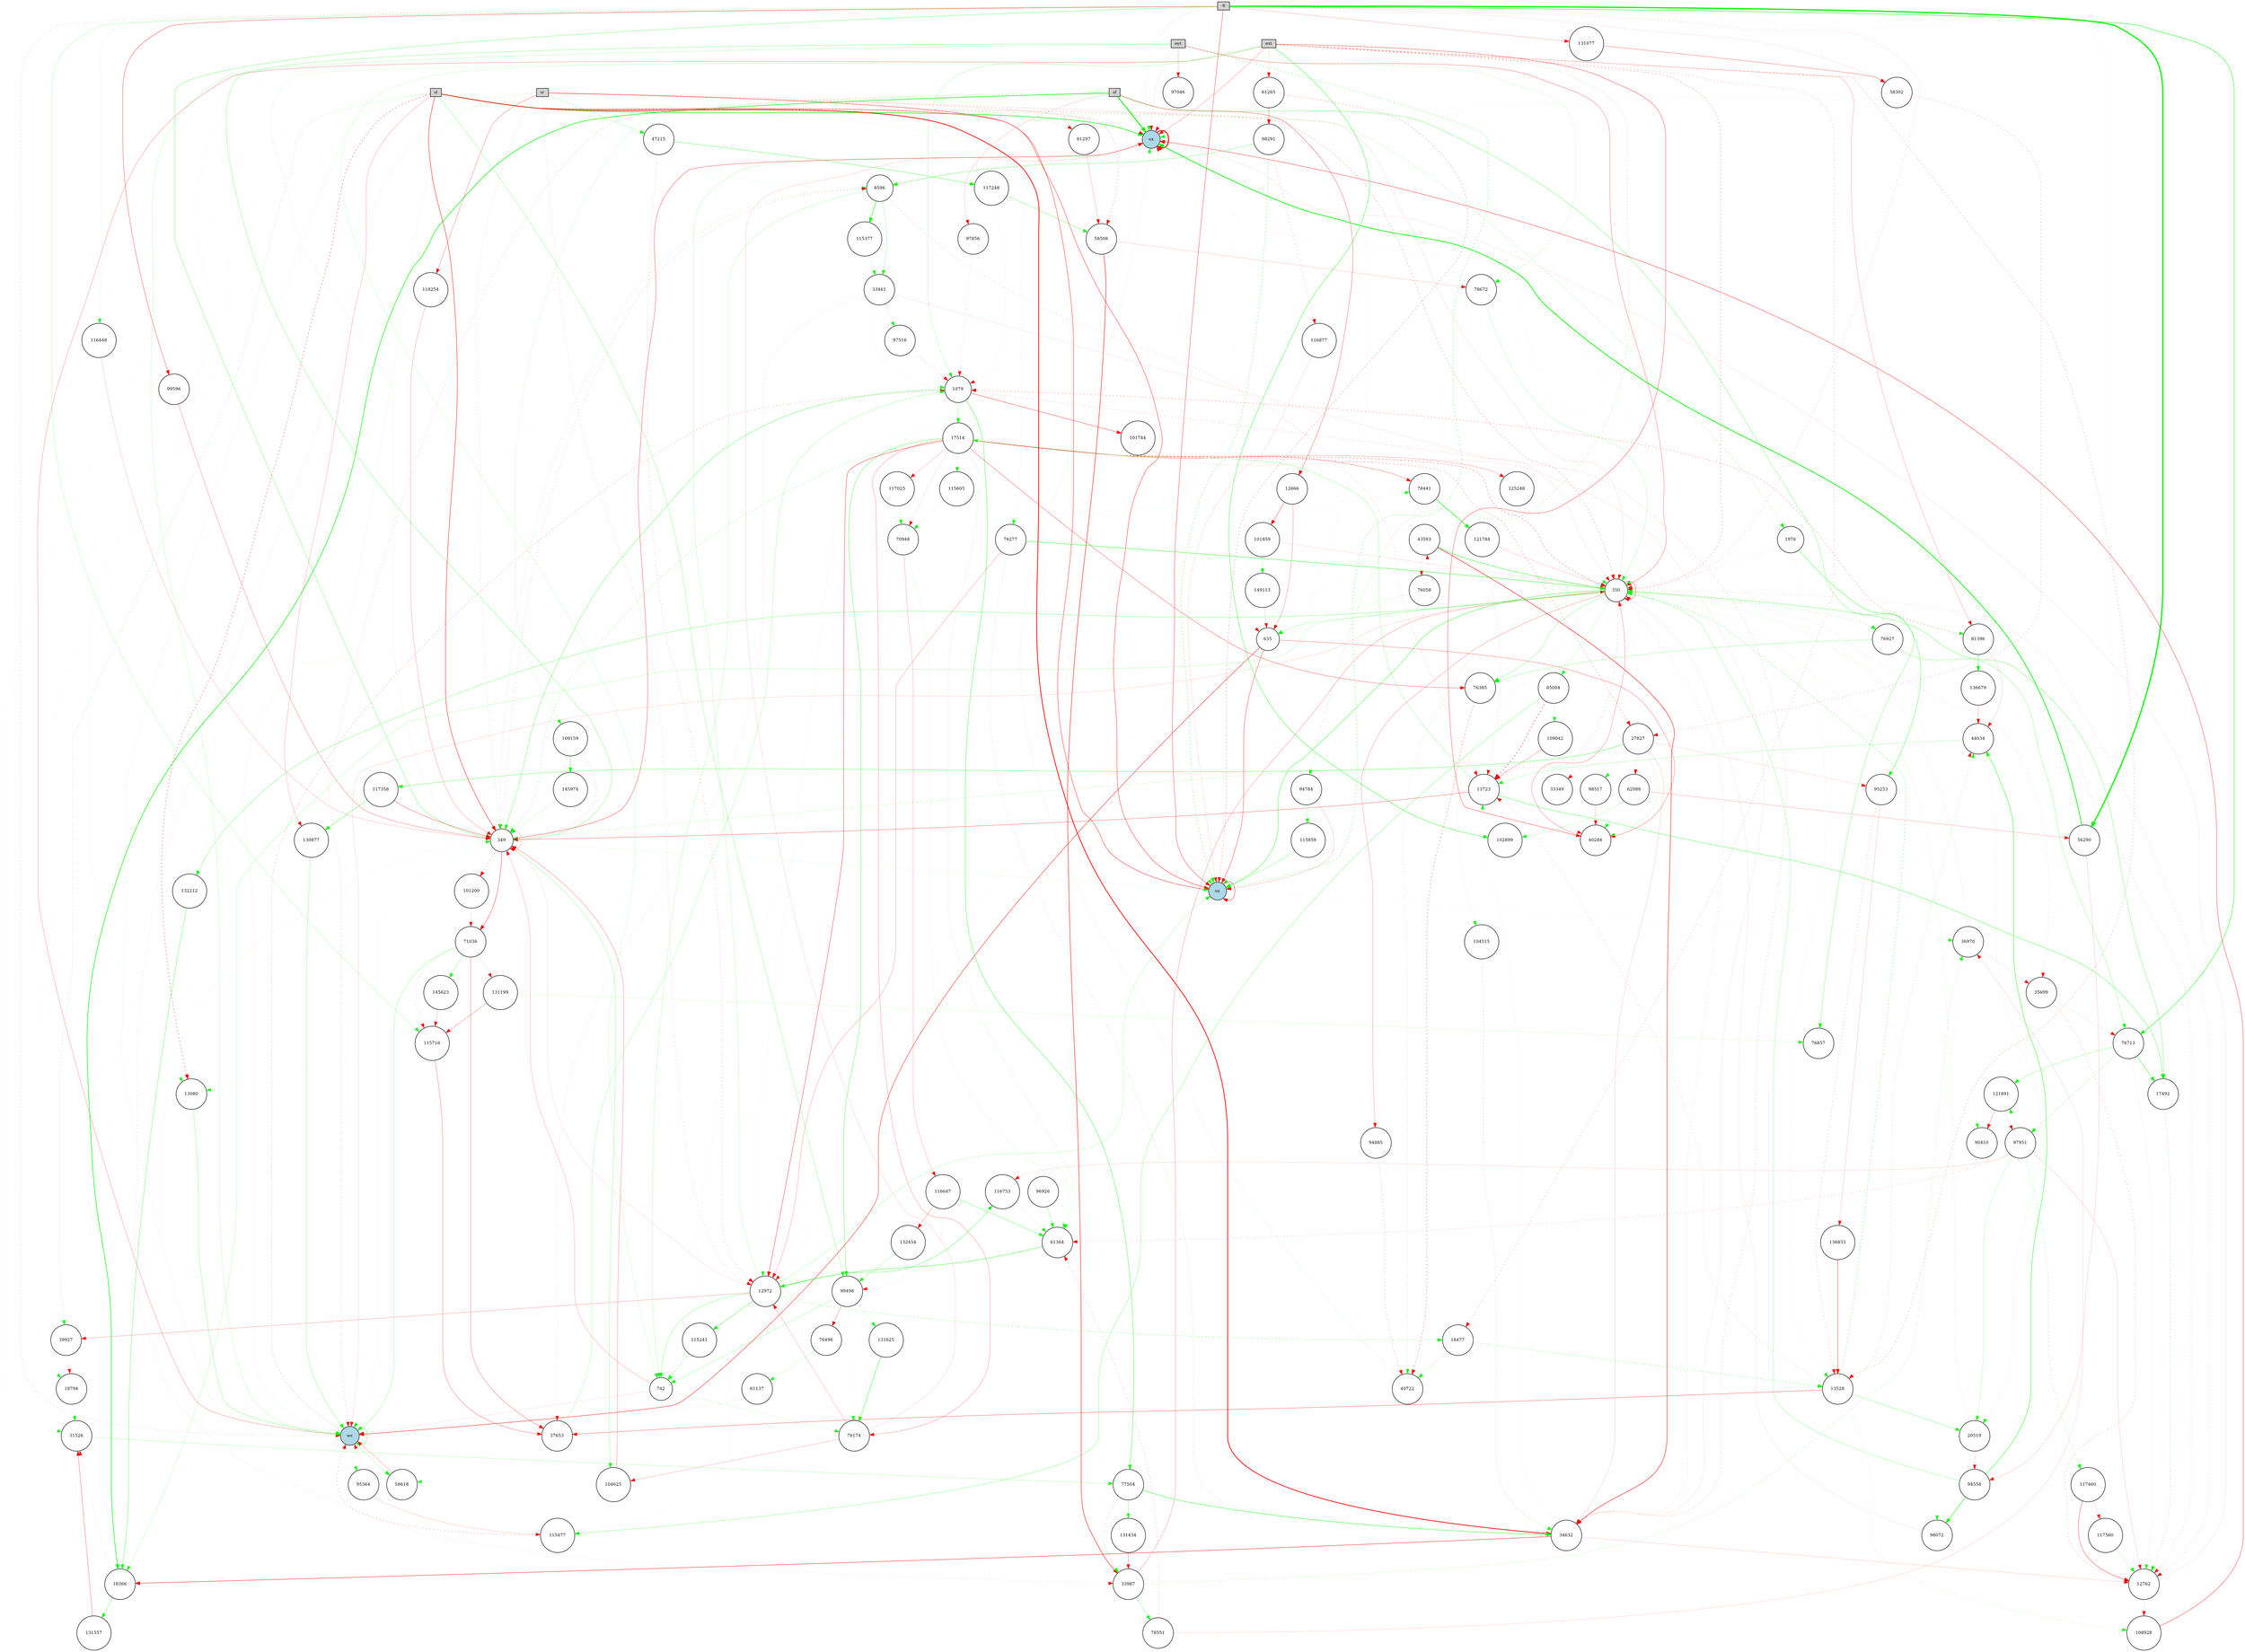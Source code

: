 digraph {
	node [fontsize=9 height=0.2 shape=circle width=0.2]
	ext [fillcolor=lightgray shape=box style=filled]
	eyt [fillcolor=lightgray shape=box style=filled]
	sf [fillcolor=lightgray shape=box style=filled]
	sl [fillcolor=lightgray shape=box style=filled]
	sr [fillcolor=lightgray shape=box style=filled]
	-6 [fillcolor=lightgray shape=box style=filled]
	ux [fillcolor=lightblue style=filled]
	uy [fillcolor=lightblue style=filled]
	wz [fillcolor=lightblue style=filled]
	44034 [fillcolor=white style=filled]
	115716 [fillcolor=white style=filled]
	131077 [fillcolor=white style=filled]
	117248 [fillcolor=white style=filled]
	62988 [fillcolor=white style=filled]
	85004 [fillcolor=white style=filled]
	116753 [fillcolor=white style=filled]
	95253 [fillcolor=white style=filled]
	121891 [fillcolor=white style=filled]
	20519 [fillcolor=white style=filled]
	115241 [fillcolor=white style=filled]
	131625 [fillcolor=white style=filled]
	18477 [fillcolor=white style=filled]
	145974 [fillcolor=white style=filled]
	1079 [fillcolor=white style=filled]
	76857 [fillcolor=white style=filled]
	97856 [fillcolor=white style=filled]
	94784 [fillcolor=white style=filled]
	104515 [fillcolor=white style=filled]
	33349 [fillcolor=white style=filled]
	43593 [fillcolor=white style=filled]
	17492 [fillcolor=white style=filled]
	76385 [fillcolor=white style=filled]
	109159 [fillcolor=white style=filled]
	78441 [fillcolor=white style=filled]
	36970 [fillcolor=white style=filled]
	17514 [fillcolor=white style=filled]
	117356 [fillcolor=white style=filled]
	47215 [fillcolor=white style=filled]
	132212 [fillcolor=white style=filled]
	149113 [fillcolor=white style=filled]
	635 [fillcolor=white style=filled]
	76927 [fillcolor=white style=filled]
	131199 [fillcolor=white style=filled]
	136833 [fillcolor=white style=filled]
	95364 [fillcolor=white style=filled]
	58508 [fillcolor=white style=filled]
	116877 [fillcolor=white style=filled]
	115859 [fillcolor=white style=filled]
	96926 [fillcolor=white style=filled]
	97951 [fillcolor=white style=filled]
	94885 [fillcolor=white style=filled]
	99498 [fillcolor=white style=filled]
	12972 [fillcolor=white style=filled]
	104625 [fillcolor=white style=filled]
	115377 [fillcolor=white style=filled]
	27827 [fillcolor=white style=filled]
	33461 [fillcolor=white style=filled]
	77504 [fillcolor=white style=filled]
	33987 [fillcolor=white style=filled]
	76496 [fillcolor=white style=filled]
	61137 [fillcolor=white style=filled]
	117460 [fillcolor=white style=filled]
	98517 [fillcolor=white style=filled]
	78551 [fillcolor=white style=filled]
	145623 [fillcolor=white style=filled]
	13528 [fillcolor=white style=filled]
	116448 [fillcolor=white style=filled]
	742 [fillcolor=white style=filled]
	97516 [fillcolor=white style=filled]
	58618 [fillcolor=white style=filled]
	99596 [fillcolor=white style=filled]
	40722 [fillcolor=white style=filled]
	37653 [fillcolor=white style=filled]
	97046 [fillcolor=white style=filled]
	115477 [fillcolor=white style=filled]
	98072 [fillcolor=white style=filled]
	13080 [fillcolor=white style=filled]
	76058 [fillcolor=white style=filled]
	117025 [fillcolor=white style=filled]
	70948 [fillcolor=white style=filled]
	31526 [fillcolor=white style=filled]
	90410 [fillcolor=white style=filled]
	117560 [fillcolor=white style=filled]
	130877 [fillcolor=white style=filled]
	125248 [fillcolor=white style=filled]
	34632 [fillcolor=white style=filled]
	101200 [fillcolor=white style=filled]
	61265 [fillcolor=white style=filled]
	78672 [fillcolor=white style=filled]
	40284 [fillcolor=white style=filled]
	349 [fillcolor=white style=filled]
	350 [fillcolor=white style=filled]
	94558 [fillcolor=white style=filled]
	132454 [fillcolor=white style=filled]
	18794 [fillcolor=white style=filled]
	131434 [fillcolor=white style=filled]
	101744 [fillcolor=white style=filled]
	35699 [fillcolor=white style=filled]
	12666 [fillcolor=white style=filled]
	71036 [fillcolor=white style=filled]
	108928 [fillcolor=white style=filled]
	76174 [fillcolor=white style=filled]
	81297 [fillcolor=white style=filled]
	8596 [fillcolor=white style=filled]
	115605 [fillcolor=white style=filled]
	13723 [fillcolor=white style=filled]
	116647 [fillcolor=white style=filled]
	76713 [fillcolor=white style=filled]
	61364 [fillcolor=white style=filled]
	121784 [fillcolor=white style=filled]
	1976 [fillcolor=white style=filled]
	18366 [fillcolor=white style=filled]
	58302 [fillcolor=white style=filled]
	12762 [fillcolor=white style=filled]
	56290 [fillcolor=white style=filled]
	101859 [fillcolor=white style=filled]
	131557 [fillcolor=white style=filled]
	136679 [fillcolor=white style=filled]
	118254 [fillcolor=white style=filled]
	109042 [fillcolor=white style=filled]
	102899 [fillcolor=white style=filled]
	98291 [fillcolor=white style=filled]
	81396 [fillcolor=white style=filled]
	76277 [fillcolor=white style=filled]
	39927 [fillcolor=white style=filled]
	350 -> uy [color=green penwidth=0.6473802554376592 style=solid]
	85004 -> 13723 [color=red penwidth=1.1648907640195327 style=dotted]
	12972 -> ux [color=green penwidth=0.233745371311657 style=solid]
	12762 -> 108928 [color=red penwidth=0.40029871521917604 style=dotted]
	33987 -> 36970 [color=green penwidth=0.43011411295090096 style=dotted]
	47215 -> 117248 [color=green penwidth=0.5458718744330758 style=solid]
	350 -> 34632 [color=red penwidth=0.21238003036490766 style=dotted]
	117025 -> 70948 [color=green penwidth=0.16763451498453746 style=solid]
	sf -> 1079 [color=red penwidth=0.13019324811981264 style=dotted]
	350 -> 350 [color=red penwidth=0.5341356939972381 style=solid]
	17514 -> 349 [color=green penwidth=0.5719563799011891 style=dotted]
	ext -> 13080 [color=green penwidth=0.16561503110103964 style=dotted]
	35699 -> 350 [color=green penwidth=0.10609443435643139 style=dotted]
	ext -> ux [color=red penwidth=0.3269164883063378 style=solid]
	81396 -> 1079 [color=red penwidth=0.5715314945264652 style=dotted]
	sr -> uy [color=red penwidth=0.691207346652361 style=solid]
	17514 -> 99498 [color=green penwidth=0.5419317667420323 style=solid]
	115716 -> 13080 [color=green penwidth=0.10652874399057274 style=dotted]
	uy -> uy [color=red penwidth=0.6780870910932693 style=solid]
	1976 -> 350 [color=red penwidth=0.18167931081753852 style=dotted]
	27827 -> 34632 [color=red penwidth=0.1873455287634516 style=solid]
	108928 -> ux [color=red penwidth=0.623182492930526 style=solid]
	39927 -> 18794 [color=red penwidth=0.14107395850959187 style=dotted]
	349 -> 104625 [color=green penwidth=0.3294036402386285 style=solid]
	78672 -> 350 [color=green penwidth=0.23674906822107833 style=solid]
	27827 -> 58618 [color=green penwidth=0.10041124495871603 style=dotted]
	33461 -> 1079 [color=green penwidth=0.24849348762263032 style=dotted]
	349 -> 71036 [color=red penwidth=0.6321197958803169 style=solid]
	349 -> ux [color=red penwidth=0.5583153332435599 style=solid]
	97951 -> 116753 [color=red penwidth=0.14394669706779673 style=solid]
	97951 -> 61364 [color=red penwidth=0.3276594822819239 style=dotted]
	34632 -> 12762 [color=red penwidth=0.1774724743463218 style=solid]
	349 -> 101200 [color=red penwidth=0.5741896665210702 style=dotted]
	350 -> 13723 [color=red penwidth=0.34885003116958824 style=dotted]
	13723 -> 17492 [color=green penwidth=0.5420244190600487 style=solid]
	8596 -> 115377 [color=green penwidth=0.9130827050373584 style=solid]
	1079 -> 34632 [color=red penwidth=0.3533157704066122 style=dotted]
	12972 -> 742 [color=green penwidth=0.3698935331689972 style=solid]
	eyt -> 349 [color=green penwidth=0.3869836684536986 style=solid]
	-6 -> wz [color=red penwidth=0.27138958656364975 style=dotted]
	76277 -> 350 [color=green penwidth=0.7201908130844474 style=solid]
	116877 -> uy [color=red penwidth=0.1530157041649819 style=solid]
	115605 -> 70948 [color=green penwidth=0.29731976537044735 style=dotted]
	sl -> uy [color=red penwidth=0.671137452985005 style=solid]
	117356 -> 349 [color=red penwidth=0.47763291231193883 style=solid]
	115859 -> uy [color=green penwidth=0.35984910994659036 style=solid]
	13723 -> 40284 [color=red penwidth=0.15338976774818414 style=dotted]
	97856 -> 1079 [color=red penwidth=0.2568961239463494 style=dotted]
	85004 -> 115477 [color=green penwidth=0.3852949098306879 style=solid]
	350 -> 12762 [color=red penwidth=0.2511925231478871 style=dotted]
	76058 -> 635 [color=green penwidth=0.1361765559012092 style=solid]
	17514 -> 117025 [color=red penwidth=0.2511492091741146 style=solid]
	350 -> 18366 [color=green penwidth=0.23744258561730783 style=solid]
	58618 -> wz [color=red penwidth=0.3290846681399396 style=solid]
	115241 -> 742 [color=green penwidth=0.9931870202848131 style=dotted]
	sr -> 33987 [color=red penwidth=0.19223045011903334 style=dotted]
	47215 -> 12972 [color=red penwidth=0.3487791358653346 style=dotted]
	12972 -> uy [color=green penwidth=0.24466649601266274 style=solid]
	18477 -> 13528 [color=green penwidth=0.7237474675220745 style=dotted]
	12972 -> 115241 [color=green penwidth=0.5282848920062333 style=solid]
	76277 -> 34632 [color=green penwidth=0.40349577452212926 style=dotted]
	131199 -> 76857 [color=green penwidth=0.1211531791213808 style=solid]
	85004 -> 109042 [color=green penwidth=0.16084533443271126 style=solid]
	44034 -> 13723 [color=green penwidth=0.26964025976350803 style=solid]
	sr -> ux [color=red penwidth=0.2289313811297041 style=dotted]
	70948 -> 116647 [color=red penwidth=0.2766315142960336 style=solid]
	99498 -> 742 [color=green penwidth=0.29647765587782904 style=solid]
	350 -> 17492 [color=green penwidth=0.44684493500269173 style=solid]
	-6 -> 349 [color=green penwidth=0.4390531614242543 style=solid]
	eyt -> wz [color=green penwidth=0.22004393023152452 style=solid]
	sr -> 58508 [color=red penwidth=0.4751193335481928 style=dotted]
	13723 -> 17514 [color=green penwidth=0.31342300690562275 style=solid]
	17514 -> 76385 [color=red penwidth=0.4925213630465086 style=solid]
	58508 -> 78672 [color=red penwidth=0.20319379917293012 style=solid]
	36970 -> 98072 [color=green penwidth=0.1209551354245918 style=dotted]
	98291 -> uy [color=green penwidth=0.8177158481076593 style=dotted]
	121891 -> 90410 [color=red penwidth=0.3859808776916971 style=solid]
	17514 -> 12972 [color=red penwidth=0.6362574162571801 style=solid]
	101859 -> 635 [color=red penwidth=0.17855972554607752 style=dotted]
	81297 -> 58508 [color=red penwidth=0.2856132364758528 style=solid]
	76713 -> 97951 [color=green penwidth=0.6928064317465455 style=dotted]
	58508 -> 33987 [color=red penwidth=0.9128769651790251 style=solid]
	350 -> 635 [color=green penwidth=0.22692358212729155 style=solid]
	136833 -> 13528 [color=red penwidth=0.6336331674770596 style=solid]
	350 -> wz [color=red penwidth=0.15914961778046338 style=solid]
	27827 -> 349 [color=green penwidth=0.5439197676368368 style=dotted]
	ext -> 81396 [color=red penwidth=0.30035504837720584 style=solid]
	43593 -> 34632 [color=red penwidth=0.8965888071308701 style=solid]
	94784 -> 115859 [color=green penwidth=0.27048070235810806 style=solid]
	sl -> wz [color=green penwidth=0.3133774878315376 style=dotted]
	sr -> 350 [color=red penwidth=0.1317717753530299 style=solid]
	95364 -> wz [color=red penwidth=0.2342021530631597 style=dotted]
	350 -> 35699 [color=red penwidth=0.23219734585857651 style=dotted]
	77504 -> 33987 [color=green penwidth=0.5526529427617632 style=dotted]
	70948 -> 61364 [color=green penwidth=0.10640775196512568 style=solid]
	117460 -> 12762 [color=red penwidth=0.5608437237073154 style=solid]
	35699 -> 76713 [color=red penwidth=0.29973335362106 style=dotted]
	sl -> 349 [color=red penwidth=0.8150410190139694 style=solid]
	350 -> 132212 [color=green penwidth=0.40886508199095295 style=solid]
	1079 -> 349 [color=green penwidth=0.49303183231321424 style=solid]
	31526 -> 77504 [color=green penwidth=0.2583657740793064 style=solid]
	34632 -> 18366 [color=red penwidth=0.73837994250725 style=solid]
	350 -> 104515 [color=green penwidth=0.2757665225282286 style=dotted]
	145623 -> 115716 [color=red penwidth=0.29640882740352115 style=solid]
	97951 -> 20519 [color=green penwidth=0.25270008813491374 style=solid]
	742 -> 349 [color=red penwidth=0.28120284582237964 style=solid]
	sl -> 99498 [color=green penwidth=0.3561319311560809 style=solid]
	71036 -> 145623 [color=green penwidth=0.3804918196804453 style=solid]
	33987 -> 350 [color=red penwidth=0.34677757828294997 style=solid]
	27827 -> 33349 [color=red penwidth=0.2716263249467882 style=dotted]
	71036 -> 37653 [color=red penwidth=0.4446773886205079 style=solid]
	97516 -> 1079 [color=red penwidth=0.3164169439799385 style=dotted]
	sr -> 118254 [color=red penwidth=0.4013056243903478 style=solid]
	132212 -> 18366 [color=green penwidth=0.5077803021866976 style=solid]
	350 -> 76927 [color=green penwidth=0.5425540636630073 style=dotted]
	94558 -> 350 [color=green penwidth=0.3237443539602455 style=solid]
	115716 -> 37653 [color=red penwidth=0.44038196340555513 style=solid]
	27827 -> 62988 [color=red penwidth=0.34314993134167265 style=dotted]
	94558 -> 98072 [color=green penwidth=0.832293065875791 style=solid]
	131077 -> 58302 [color=red penwidth=0.44496978465722825 style=solid]
	71036 -> 131199 [color=red penwidth=0.1038811866988665 style=solid]
	1079 -> 101744 [color=red penwidth=0.5761546755342728 style=solid]
	17514 -> 70948 [color=red penwidth=0.1437755242092988 style=solid]
	98517 -> 40284 [color=red penwidth=0.25627333209620484 style=solid]
	117356 -> 130877 [color=green penwidth=0.5428721089501986 style=solid]
	101859 -> 149113 [color=green penwidth=0.3517613441052426 style=solid]
	18477 -> 40722 [color=green penwidth=0.5209109144813975 style=dotted]
	ext -> 18477 [color=red penwidth=0.4027747659491524 style=dotted]
	61364 -> 12972 [color=green penwidth=0.6119716841659556 style=solid]
	27827 -> 40284 [color=green penwidth=0.4036784475757923 style=dotted]
	76713 -> 17492 [color=green penwidth=0.6473310974072192 style=solid]
	13528 -> 37653 [color=red penwidth=0.49779909339679096 style=solid]
	12972 -> 18477 [color=green penwidth=0.7098895469796279 style=dotted]
	-6 -> ux [color=green penwidth=0.3802563910388599 style=dotted]
	132454 -> 99498 [color=green penwidth=0.3049721502190702 style=solid]
	ext -> 1079 [color=green penwidth=0.25913448379886933 style=solid]
	sf -> 97856 [color=red penwidth=0.21355451195061537 style=solid]
	8596 -> 33461 [color=green penwidth=0.30851300021732375 style=solid]
	sf -> wz [color=red penwidth=0.3267376054605623 style=dotted]
	18366 -> 131557 [color=green penwidth=0.4157843805351503 style=solid]
	33987 -> 78551 [color=green penwidth=0.3823446467315583 style=solid]
	34632 -> 13723 [color=green penwidth=0.23073176009227345 style=dotted]
	18366 -> 31526 [color=red penwidth=0.1814426308028823 style=dotted]
	131434 -> 33987 [color=red penwidth=0.3922988738138329 style=solid]
	17514 -> 78441 [color=red penwidth=0.42802249663249736 style=solid]
	sl -> 13080 [color=red penwidth=0.8801190496142856 style=dotted]
	sr -> wz [color=green penwidth=0.10115928392416222 style=solid]
	ux -> ux [color=red penwidth=1.978701167225732 style=solid]
	sl -> 350 [color=red penwidth=0.5654495536800012 style=dotted]
	94885 -> 40722 [color=red penwidth=0.4533382653571667 style=dotted]
	76385 -> 40722 [color=red penwidth=0.7503609465340255 style=dotted]
	121891 -> 97951 [color=red penwidth=0.12929895845105943 style=solid]
	635 -> uy [color=red penwidth=0.603596527116766 style=solid]
	1079 -> 77504 [color=green penwidth=0.6246905582569019 style=solid]
	8596 -> 742 [color=green penwidth=0.24643947254055773 style=solid]
	125248 -> 350 [color=green penwidth=0.15724100496095522 style=dotted]
	13528 -> 108928 [color=green penwidth=0.31927259349721104 style=dotted]
	27827 -> 95253 [color=red penwidth=0.14964206403730695 style=solid]
	76174 -> 12972 [color=red penwidth=0.272733124405067 style=solid]
	37653 -> 1079 [color=green penwidth=0.27762852355651446 style=solid]
	20519 -> 350 [color=green penwidth=0.29846982504207636 style=dotted]
	101859 -> 350 [color=red penwidth=0.13393158802972974 style=solid]
	wz -> 95364 [color=green penwidth=0.3595402301651055 style=dotted]
	61137 -> wz [color=red penwidth=0.230749744803251 style=dotted]
	115477 -> 78441 [color=green penwidth=0.18435740444147053 style=dotted]
	118254 -> 349 [color=red penwidth=0.315685799269141 style=solid]
	ext -> 102899 [color=green penwidth=0.6525471139205767 style=solid]
	33461 -> 97516 [color=green penwidth=0.17916162078009304 style=solid]
	742 -> 76174 [color=green penwidth=0.14243370815309828 style=solid]
	sf -> 12666 [color=red penwidth=0.5041477075877306 style=solid]
	eyt -> ux [color=red penwidth=0.38421173764490624 style=dotted]
	13528 -> 20519 [color=green penwidth=0.36994463043907455 style=solid]
	131557 -> 31526 [color=red penwidth=0.4827299637234078 style=solid]
	sl -> 18794 [color=green penwidth=0.1334699392863789 style=dotted]
	101744 -> 34632 [color=red penwidth=0.1048895761400384 style=solid]
	17514 -> 27827 [color=red penwidth=0.6034995165551864 style=dotted]
	61265 -> uy [color=red penwidth=0.602422053719615 style=dotted]
	81396 -> 136679 [color=green penwidth=0.62112545776882 style=solid]
	sf -> 109159 [color=green penwidth=0.15327889959488283 style=solid]
	76174 -> ux [color=red penwidth=0.16756505193929216 style=solid]
	ext -> wz [color=red penwidth=0.365868389223986 style=solid]
	1976 -> 95253 [color=green penwidth=0.5766358520209399 style=solid]
	33461 -> 37653 [color=red penwidth=0.20536153528754558 style=dotted]
	131199 -> 115716 [color=red penwidth=0.38217921071585736 style=solid]
	96926 -> 61364 [color=green penwidth=0.4148081180241434 style=solid]
	349 -> 8596 [color=red penwidth=0.30026615375889654 style=dotted]
	94558 -> 44034 [color=green penwidth=0.7544279258195922 style=solid]
	76927 -> 12762 [color=red penwidth=0.2530240571043405 style=dotted]
	117248 -> 12972 [color=green penwidth=0.22738819211345263 style=dotted]
	-6 -> 116448 [color=green penwidth=0.1061839767639366 style=solid]
	12972 -> 39927 [color=red penwidth=0.320261821974385 style=solid]
	8596 -> 13723 [color=red penwidth=0.28739770708693935 style=dotted]
	wz -> 58618 [color=green penwidth=0.8312447270834894 style=dotted]
	36970 -> 350 [color=green penwidth=0.3521238126688624 style=dotted]
	-6 -> uy [color=red penwidth=0.6050239401056329 style=solid]
	sf -> 18366 [color=green penwidth=1.1561674000992357 style=solid]
	99498 -> 76496 [color=red penwidth=0.38970620950966084 style=solid]
	-6 -> 76713 [color=green penwidth=0.8105044714086885 style=solid]
	sf -> uy [color=green penwidth=0.16936011536728085 style=dotted]
	20519 -> 94558 [color=red penwidth=0.2321794037442992 style=solid]
	17514 -> 76174 [color=red penwidth=0.3477488493521844 style=solid]
	350 -> 94885 [color=red penwidth=0.3392335316225526 style=solid]
	uy -> 36970 [color=green penwidth=0.14822543624374607 style=dotted]
	116448 -> 349 [color=red penwidth=0.2255756411593688 style=solid]
	76927 -> 76385 [color=green penwidth=0.32740319851603245 style=solid]
	349 -> 349 [color=red penwidth=0.29010555632483914 style=solid]
	78551 -> 36970 [color=red penwidth=0.15455447272838096 style=solid]
	13528 -> 13723 [color=red penwidth=0.277375643192294 style=dotted]
	sr -> 12972 [color=red penwidth=0.277830087252795 style=dotted]
	wz -> wz [color=green penwidth=0.5064889359288549 style=solid]
	43593 -> 350 [color=green penwidth=0.7164283692223216 style=solid]
	eyt -> 78672 [color=green penwidth=0.5014279044354975 style=dotted]
	58302 -> 27827 [color=red penwidth=0.40654591460903233 style=dotted]
	78441 -> 121784 [color=green penwidth=1.0100506794599544 style=solid]
	sl -> 39927 [color=green penwidth=0.4868971387391101 style=dotted]
	136679 -> 44034 [color=red penwidth=0.3092462999454264 style=solid]
	62988 -> 56290 [color=red penwidth=0.28020593773439906 style=solid]
	sr -> 8596 [color=green penwidth=0.23459761963132061 style=dotted]
	12762 -> ux [color=red penwidth=0.10392928540965626 style=solid]
	109042 -> 13723 [color=red penwidth=0.3467892144155089 style=solid]
	ext -> 349 [color=green penwidth=0.11094844723982508 style=solid]
	ext -> 350 [color=red penwidth=0.5978806753836615 style=dotted]
	76857 -> 44034 [color=red penwidth=0.10415265439132058 style=dotted]
	eyt -> 97046 [color=red penwidth=0.26966260816423554 style=solid]
	18794 -> 349 [color=green penwidth=0.20620776284462605 style=dotted]
	ext -> 742 [color=green penwidth=0.17677235194288266 style=solid]
	94784 -> uy [color=red penwidth=0.23329624538371363 style=solid]
	17492 -> 12762 [color=green penwidth=0.6204702925310689 style=dotted]
	eyt -> uy [color=green penwidth=0.7795848757648899 style=dotted]
	40284 -> 350 [color=red penwidth=0.38953038528066175 style=solid]
	95253 -> 136833 [color=red penwidth=0.21666645260025919 style=solid]
	76713 -> 121891 [color=green penwidth=0.3503027747319656 style=solid]
	98291 -> 116877 [color=red penwidth=0.3886187322360677 style=dotted]
	77504 -> 131434 [color=green penwidth=0.37612512135490217 style=solid]
	350 -> 85004 [color=green penwidth=0.17723959616264823 style=solid]
	sl -> 81297 [color=red penwidth=0.2135564225960114 style=dotted]
	sf -> 76857 [color=green penwidth=0.4320012556744012 style=solid]
	36970 -> 35699 [color=red penwidth=0.11393938478270069 style=solid]
	-6 -> 56290 [color=green penwidth=2.6244851125832183 style=solid]
	61265 -> 98291 [color=red penwidth=0.49818873622797044 style=solid]
	12972 -> 116753 [color=green penwidth=0.4999658626109432 style=solid]
	17514 -> 125248 [color=red penwidth=0.3105766968997056 style=solid]
	77504 -> 34632 [color=green penwidth=0.6847050201472725 style=solid]
	ext -> 13528 [color=red penwidth=0.4729737675260336 style=dotted]
	43593 -> 12972 [color=red penwidth=0.10536104462040992 style=dotted]
	sl -> 1976 [color=green penwidth=0.5568908914486839 style=dotted]
	8596 -> 349 [color=green penwidth=0.3899421049499563 style=dotted]
	131625 -> 76174 [color=green penwidth=0.6792471999151718 style=solid]
	ext -> 40284 [color=red penwidth=0.5640617961417786 style=solid]
	12666 -> 101859 [color=red penwidth=0.548991977986945 style=solid]
	117560 -> 12762 [color=green penwidth=0.21561073197236347 style=solid]
	sf -> ux [color=green penwidth=1.8345281961815378 style=solid]
	-6 -> 350 [color=red penwidth=0.3039664637178946 style=dotted]
	95364 -> 115477 [color=red penwidth=0.18737901975921506 style=solid]
	116647 -> 132454 [color=red penwidth=0.3303338132137198 style=solid]
	13080 -> wz [color=green penwidth=0.37945390391057354 style=solid]
	1079 -> 17514 [color=green penwidth=0.34912909003898235 style=solid]
	76927 -> 76713 [color=green penwidth=0.3674973693126179 style=solid]
	wz -> 1079 [color=red penwidth=0.45722654229675697 style=dotted]
	ext -> 61265 [color=red penwidth=0.16637219310657203 style=solid]
	349 -> wz [color=green penwidth=0.20656744191203624 style=dotted]
	-6 -> 99596 [color=red penwidth=0.5628618515116562 style=solid]
	76496 -> 61137 [color=green penwidth=0.19162907234831159 style=solid]
	sl -> 76277 [color=green penwidth=0.281009474817958 style=dotted]
	350 -> 76385 [color=green penwidth=0.3562406845276357 style=solid]
	12666 -> 635 [color=red penwidth=0.37684231080467934 style=solid]
	115377 -> 33461 [color=green penwidth=0.19017829462709557 style=solid]
	35699 -> 12762 [color=red penwidth=0.4060033769866228 style=dotted]
	sl -> 34632 [color=red penwidth=1.5385540128299224 style=solid]
	78551 -> 61364 [color=red penwidth=0.3819519867628052 style=dotted]
	1976 -> 13528 [color=green penwidth=0.22019867117631664 style=dotted]
	27827 -> 117356 [color=green penwidth=0.48909629827565204 style=solid]
	-6 -> 115716 [color=green penwidth=0.2538591713049173 style=solid]
	12972 -> 349 [color=red penwidth=0.12665635798367939 style=solid]
	109159 -> 349 [color=red penwidth=0.3725271473838243 style=dotted]
	98291 -> 8596 [color=green penwidth=0.41707519598883736 style=solid]
	sl -> 31526 [color=green penwidth=0.13833485983970362 style=dotted]
	95253 -> 13528 [color=red penwidth=0.40335534830453 style=dotted]
	17514 -> 61364 [color=green penwidth=0.13674500682322965 style=solid]
	43593 -> 76058 [color=red penwidth=0.35666682605899014 style=dotted]
	98072 -> 350 [color=red penwidth=0.10424446739464939 style=solid]
	ext -> 94784 [color=green penwidth=0.5137976502456001 style=dotted]
	sr -> 47215 [color=green penwidth=0.2616918791970111 style=solid]
	121784 -> 13723 [color=red penwidth=0.26093419344348967 style=dotted]
	18794 -> 31526 [color=green penwidth=0.31463429540352306 style=dotted]
	62988 -> 102899 [color=green penwidth=0.20257326534185177 style=solid]
	17514 -> 350 [color=red penwidth=0.8290834268937246 style=dotted]
	149113 -> 635 [color=red penwidth=0.20494820615749404 style=solid]
	56290 -> 94558 [color=red penwidth=0.198510385880202 style=solid]
	109159 -> 145974 [color=green penwidth=0.5269193098732554 style=solid]
	350 -> 40722 [color=green penwidth=0.3554267025126232 style=dotted]
	635 -> 40284 [color=red penwidth=0.42251650094891924 style=solid]
	76713 -> 12762 [color=green penwidth=0.11519094870877028 style=solid]
	121784 -> 350 [color=red penwidth=0.21016679721249046 style=solid]
	76174 -> 104625 [color=red penwidth=0.24294853796227 style=solid]
	350 -> ux [color=red penwidth=0.10110828945461503 style=dotted]
	104625 -> 349 [color=red penwidth=0.3785137904838891 style=solid]
	101200 -> 71036 [color=red penwidth=0.11636121827813115 style=solid]
	17514 -> 115605 [color=green penwidth=0.15407601281329547 style=solid]
	116647 -> 99498 [color=red penwidth=0.19894201002340858 style=dotted]
	635 -> wz [color=red penwidth=0.7504253990716104 style=solid]
	sr -> 349 [color=red penwidth=0.2623756310854667 style=dotted]
	40722 -> ux [color=green penwidth=0.10920223300174356 style=solid]
	13528 -> 44034 [color=green penwidth=0.44415077374219825 style=dotted]
	13528 -> 350 [color=green penwidth=0.8092835484485056 style=dotted]
	ux -> 8596 [color=red penwidth=0.22150194046849658 style=dotted]
	sl -> 130877 [color=red penwidth=0.2885855946711249 style=solid]
	eyt -> 350 [color=red penwidth=0.43693953082737014 style=solid]
	115477 -> wz [color=red penwidth=0.4664806531398712 style=dotted]
	76058 -> 43593 [color=red penwidth=0.10048259542600636 style=solid]
	71036 -> wz [color=green penwidth=0.34587933164085083 style=solid]
	99498 -> 76174 [color=green penwidth=0.1514117473612468 style=dotted]
	78441 -> 350 [color=green penwidth=0.21612747103270252 style=dotted]
	99596 -> 349 [color=red penwidth=0.39248315239899234 style=solid]
	27827 -> 98517 [color=green penwidth=0.27204619643836137 style=dotted]
	350 -> 81396 [color=green penwidth=0.19100319279351385 style=dotted]
	33461 -> 350 [color=red penwidth=0.10405727754343137 style=solid]
	349 -> uy [color=green penwidth=0.2675823400119206 style=dotted]
	145974 -> 349 [color=green penwidth=0.19040149416669358 style=solid]
	97951 -> 117460 [color=green penwidth=0.6193125752883204 style=dotted]
	97951 -> 121891 [color=green penwidth=0.17017250640527906 style=solid]
	99498 -> 131625 [color=green penwidth=0.13043840868342205 style=solid]
	58302 -> ux [color=green penwidth=0.18510193005730988 style=dotted]
	117460 -> 117560 [color=red penwidth=0.15065186497333727 style=solid]
	81396 -> 44034 [color=red penwidth=0.18195540123542053 style=solid]
	ext -> uy [color=green penwidth=0.1132099949329411 style=dotted]
	61265 -> 8596 [color=green penwidth=0.25623431066576574 style=dotted]
	117248 -> 58508 [color=green penwidth=0.424698836182154 style=solid]
	44034 -> 20519 [color=green penwidth=0.32672080485495286 style=dotted]
	56290 -> ux [color=green penwidth=1.5077871090243427 style=solid]
	-6 -> 131077 [color=red penwidth=0.25464302956097695 style=solid]
	-6 -> 58302 [color=red penwidth=0.10913711241668266 style=solid]
	97951 -> 12762 [color=red penwidth=0.1910285933850509 style=solid]
	sl -> ux [color=green penwidth=1.1533593049126125 style=solid]
	97046 -> ux [color=red penwidth=0.4116011216821446 style=dotted]
	13723 -> 349 [color=red penwidth=0.47583988026845425 style=solid]
	116647 -> 61364 [color=green penwidth=0.4544314465979651 style=solid]
	71036 -> 115716 [color=red penwidth=0.2867547774176612 style=dotted]
	sf -> 350 [color=green penwidth=0.20361615146149215 style=dotted]
	116753 -> 61364 [color=green penwidth=0.11023293855999275 style=solid]
	104515 -> 34632 [color=green penwidth=0.4899284924005195 style=dotted]
	742 -> wz [color=red penwidth=0.1138104653433657 style=solid]
	130877 -> wz [color=green penwidth=0.38543639496860704 style=solid]
	-6 -> 90410 [color=green penwidth=0.20050618687950633 style=dotted]
	76277 -> 12972 [color=red penwidth=0.31268231652702894 style=solid]
	62988 -> 40284 [color=green penwidth=0.2838751276281329 style=dotted]
}

